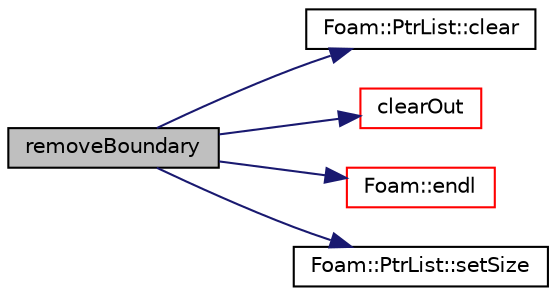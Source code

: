 digraph "removeBoundary"
{
  bgcolor="transparent";
  edge [fontname="Helvetica",fontsize="10",labelfontname="Helvetica",labelfontsize="10"];
  node [fontname="Helvetica",fontsize="10",shape=record];
  rankdir="LR";
  Node19762 [label="removeBoundary",height=0.2,width=0.4,color="black", fillcolor="grey75", style="filled", fontcolor="black"];
  Node19762 -> Node19763 [color="midnightblue",fontsize="10",style="solid",fontname="Helvetica"];
  Node19763 [label="Foam::PtrList::clear",height=0.2,width=0.4,color="black",URL="$a27029.html#ac8bb3912a3ce86b15842e79d0b421204",tooltip="Clear the PtrList, i.e. set size to zero deleting all the. "];
  Node19762 -> Node19764 [color="midnightblue",fontsize="10",style="solid",fontname="Helvetica"];
  Node19764 [label="clearOut",height=0.2,width=0.4,color="red",URL="$a28565.html#af320697688df08f1438d37a86bcaf25d",tooltip="Clear all geometry and addressing unnecessary for CFD. "];
  Node19762 -> Node19766 [color="midnightblue",fontsize="10",style="solid",fontname="Helvetica"];
  Node19766 [label="Foam::endl",height=0.2,width=0.4,color="red",URL="$a21851.html#a2db8fe02a0d3909e9351bb4275b23ce4",tooltip="Add newline and flush stream. "];
  Node19762 -> Node19772 [color="midnightblue",fontsize="10",style="solid",fontname="Helvetica"];
  Node19772 [label="Foam::PtrList::setSize",height=0.2,width=0.4,color="black",URL="$a27029.html#aedb985ffeaf1bdbfeccc2a8730405703",tooltip="Reset size of PtrList. If extending the PtrList, new entries are. "];
}
